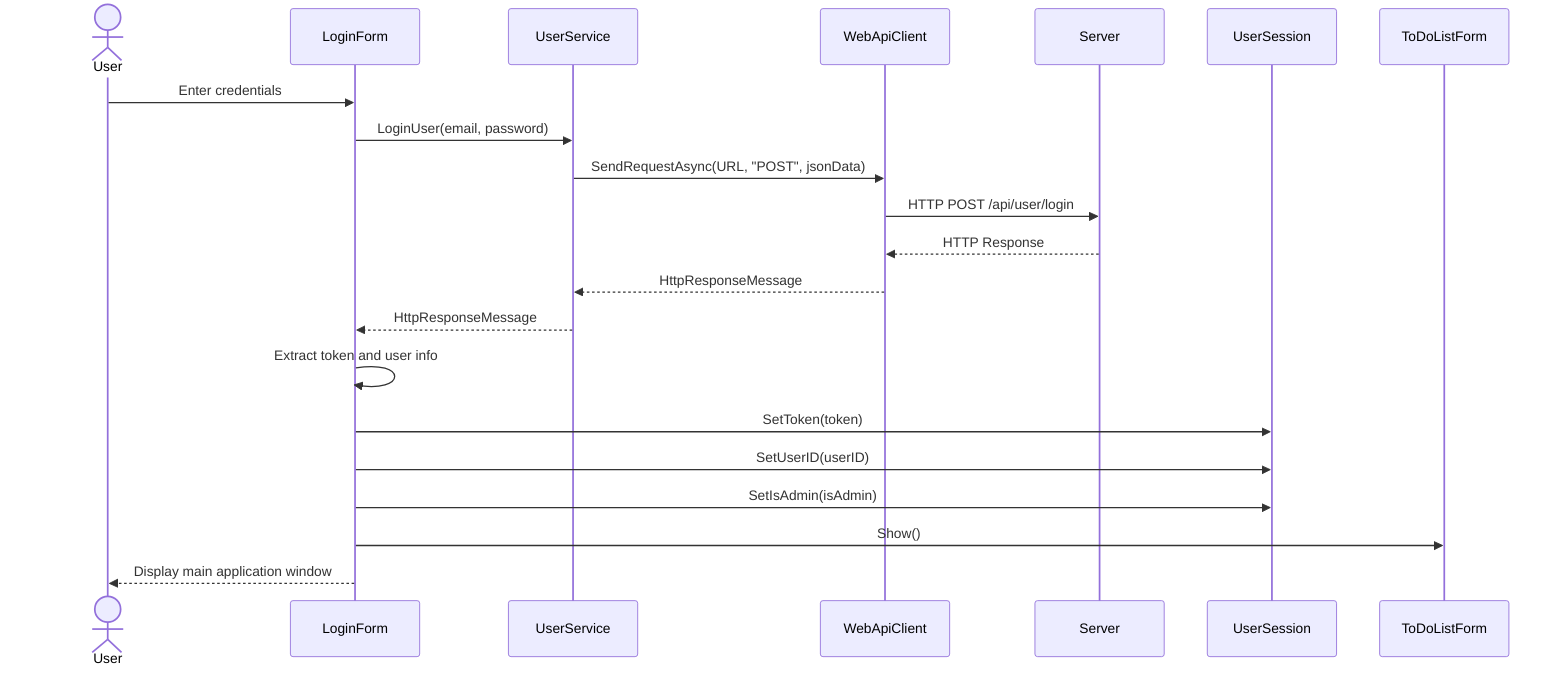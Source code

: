 sequenceDiagram
    actor User
    participant LoginForm
    participant UserService
    participant WebApiClient
    participant Server

    User->>LoginForm: Enter credentials
    LoginForm->>UserService: LoginUser(email, password)
    UserService->>WebApiClient: SendRequestAsync(URL, "POST", jsonData)
    WebApiClient->>Server: HTTP POST /api/user/login
    Server-->>WebApiClient: HTTP Response
    WebApiClient-->>UserService: HttpResponseMessage
    UserService-->>LoginForm: HttpResponseMessage
    LoginForm->>LoginForm: Extract token and user info
    LoginForm->>UserSession: SetToken(token)
    LoginForm->>UserSession: SetUserID(userID)
    LoginForm->>UserSession: SetIsAdmin(isAdmin)
    LoginForm->>ToDoListForm: Show()
    LoginForm-->>User: Display main application window